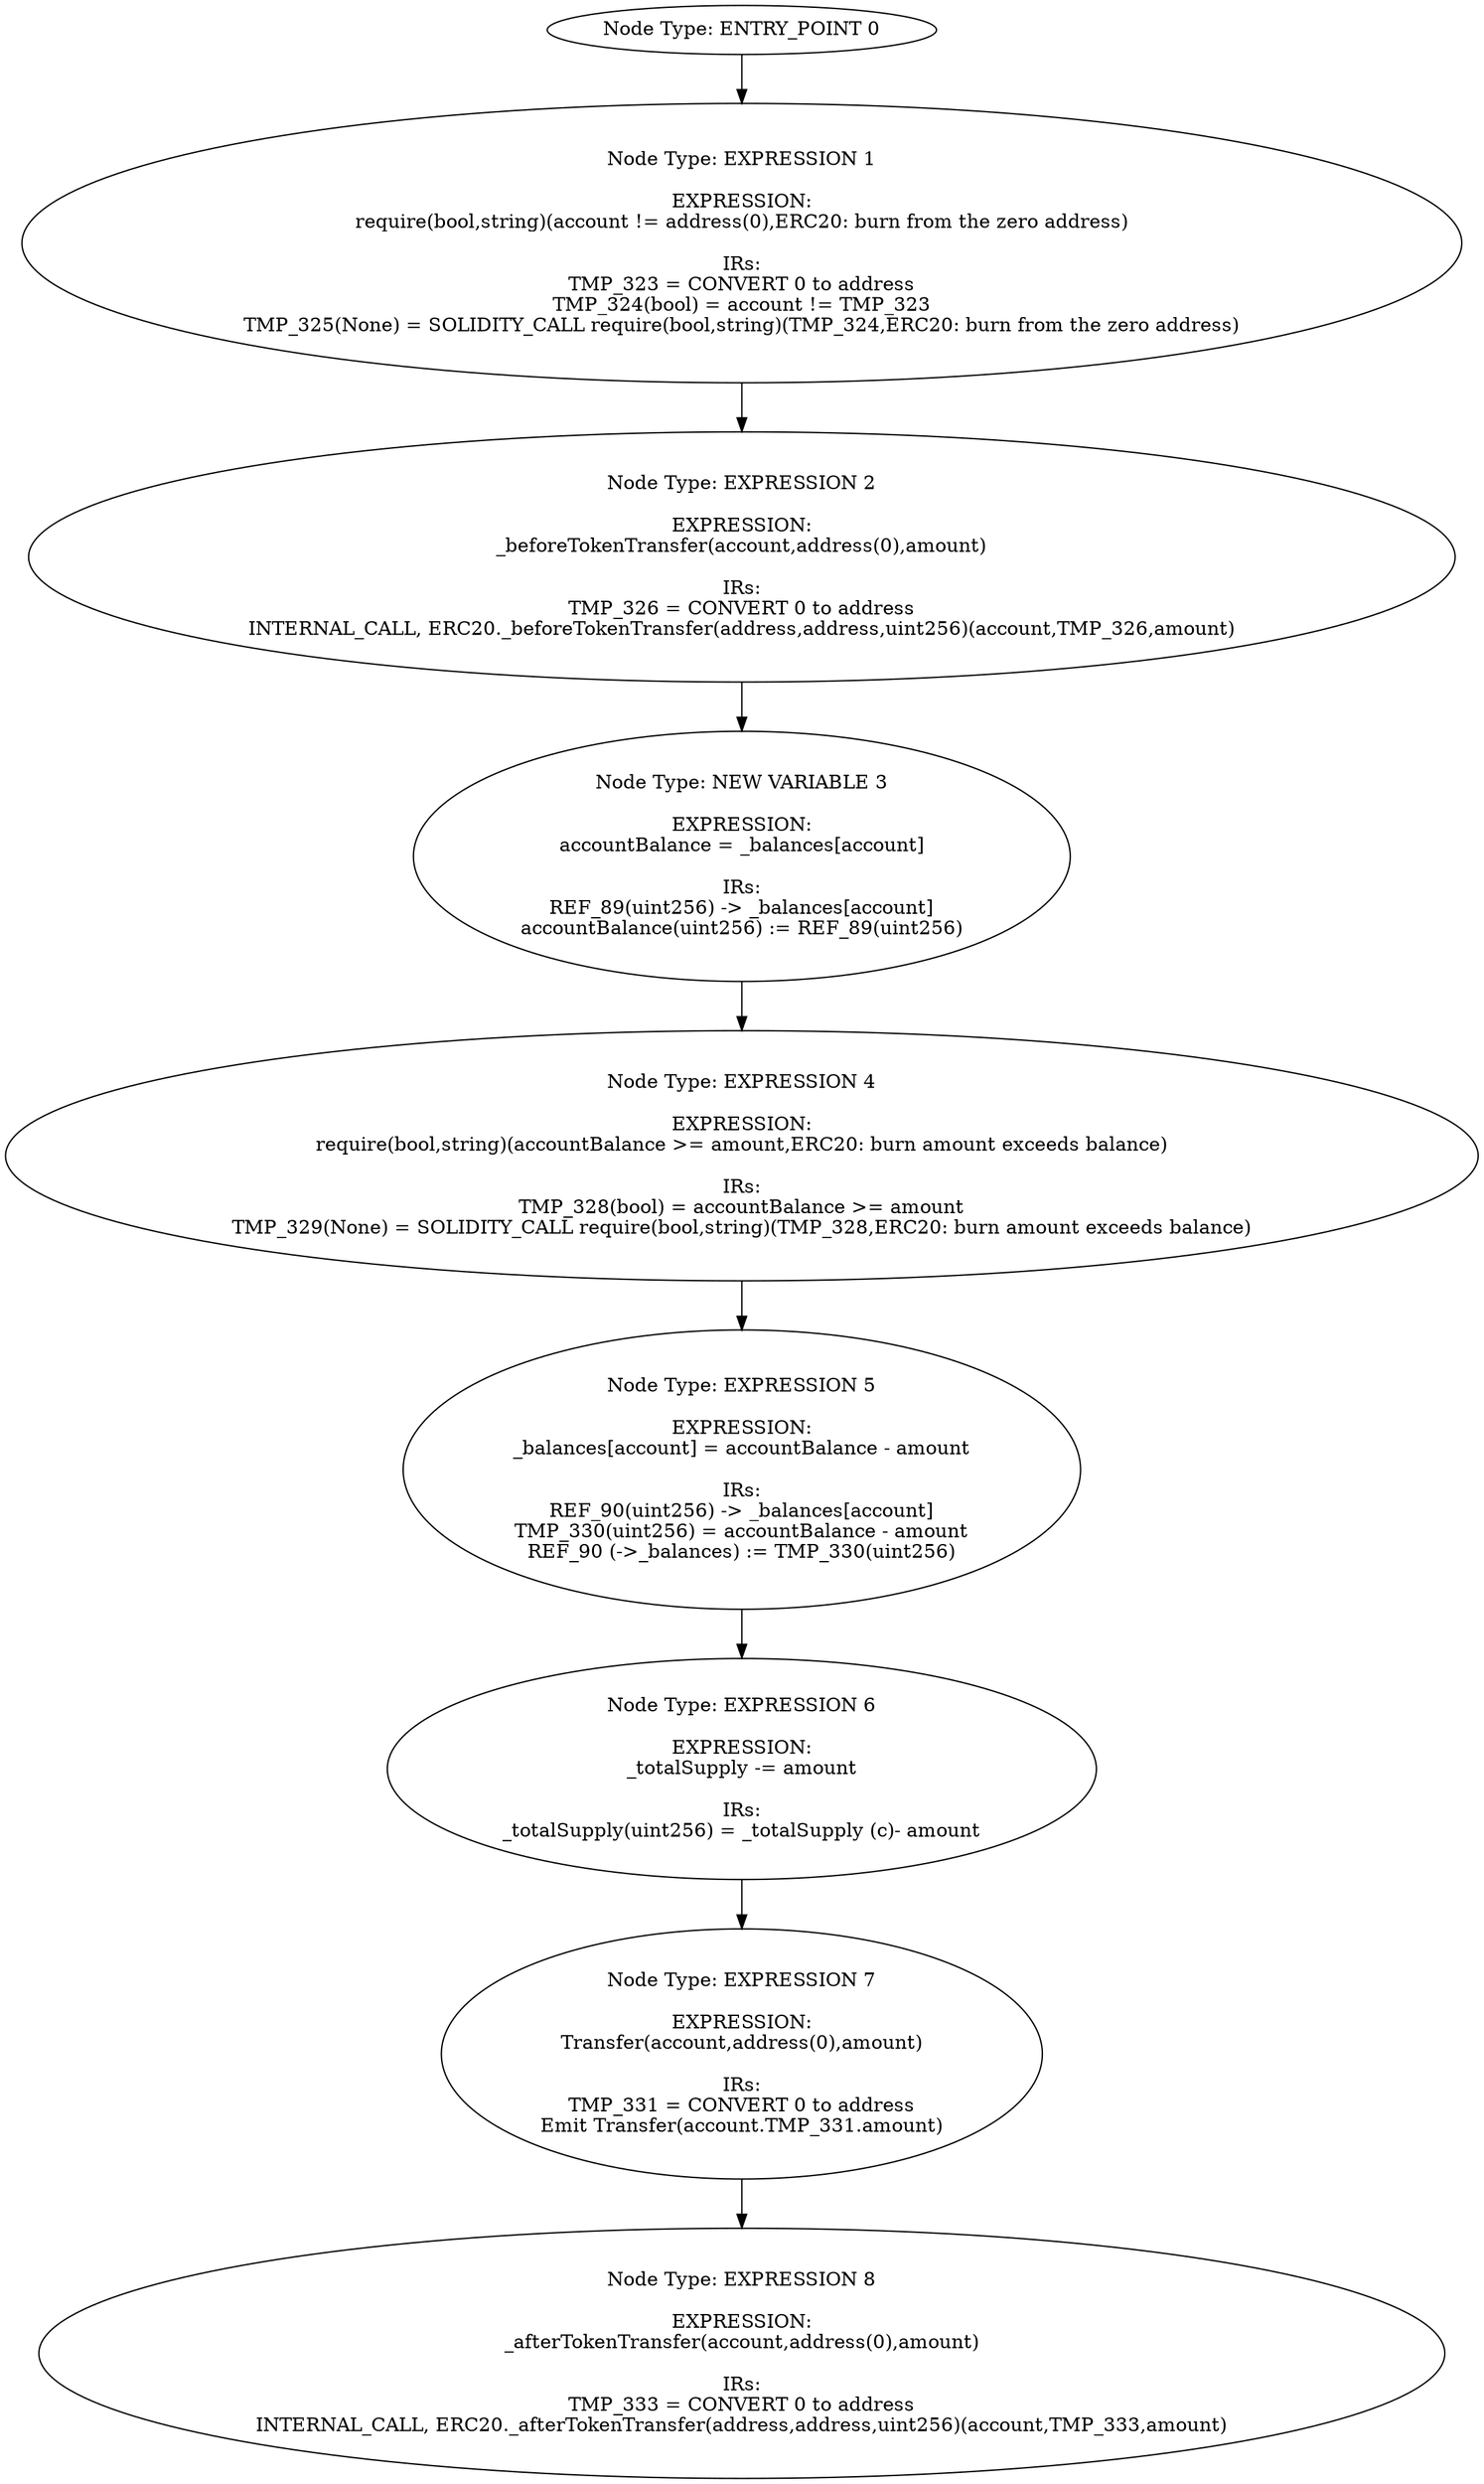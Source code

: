 digraph{
0[label="Node Type: ENTRY_POINT 0
"];
0->1;
1[label="Node Type: EXPRESSION 1

EXPRESSION:
require(bool,string)(account != address(0),ERC20: burn from the zero address)

IRs:
TMP_323 = CONVERT 0 to address
TMP_324(bool) = account != TMP_323
TMP_325(None) = SOLIDITY_CALL require(bool,string)(TMP_324,ERC20: burn from the zero address)"];
1->2;
2[label="Node Type: EXPRESSION 2

EXPRESSION:
_beforeTokenTransfer(account,address(0),amount)

IRs:
TMP_326 = CONVERT 0 to address
INTERNAL_CALL, ERC20._beforeTokenTransfer(address,address,uint256)(account,TMP_326,amount)"];
2->3;
3[label="Node Type: NEW VARIABLE 3

EXPRESSION:
accountBalance = _balances[account]

IRs:
REF_89(uint256) -> _balances[account]
accountBalance(uint256) := REF_89(uint256)"];
3->4;
4[label="Node Type: EXPRESSION 4

EXPRESSION:
require(bool,string)(accountBalance >= amount,ERC20: burn amount exceeds balance)

IRs:
TMP_328(bool) = accountBalance >= amount
TMP_329(None) = SOLIDITY_CALL require(bool,string)(TMP_328,ERC20: burn amount exceeds balance)"];
4->5;
5[label="Node Type: EXPRESSION 5

EXPRESSION:
_balances[account] = accountBalance - amount

IRs:
REF_90(uint256) -> _balances[account]
TMP_330(uint256) = accountBalance - amount
REF_90 (->_balances) := TMP_330(uint256)"];
5->6;
6[label="Node Type: EXPRESSION 6

EXPRESSION:
_totalSupply -= amount

IRs:
_totalSupply(uint256) = _totalSupply (c)- amount"];
6->7;
7[label="Node Type: EXPRESSION 7

EXPRESSION:
Transfer(account,address(0),amount)

IRs:
TMP_331 = CONVERT 0 to address
Emit Transfer(account.TMP_331.amount)"];
7->8;
8[label="Node Type: EXPRESSION 8

EXPRESSION:
_afterTokenTransfer(account,address(0),amount)

IRs:
TMP_333 = CONVERT 0 to address
INTERNAL_CALL, ERC20._afterTokenTransfer(address,address,uint256)(account,TMP_333,amount)"];
}
